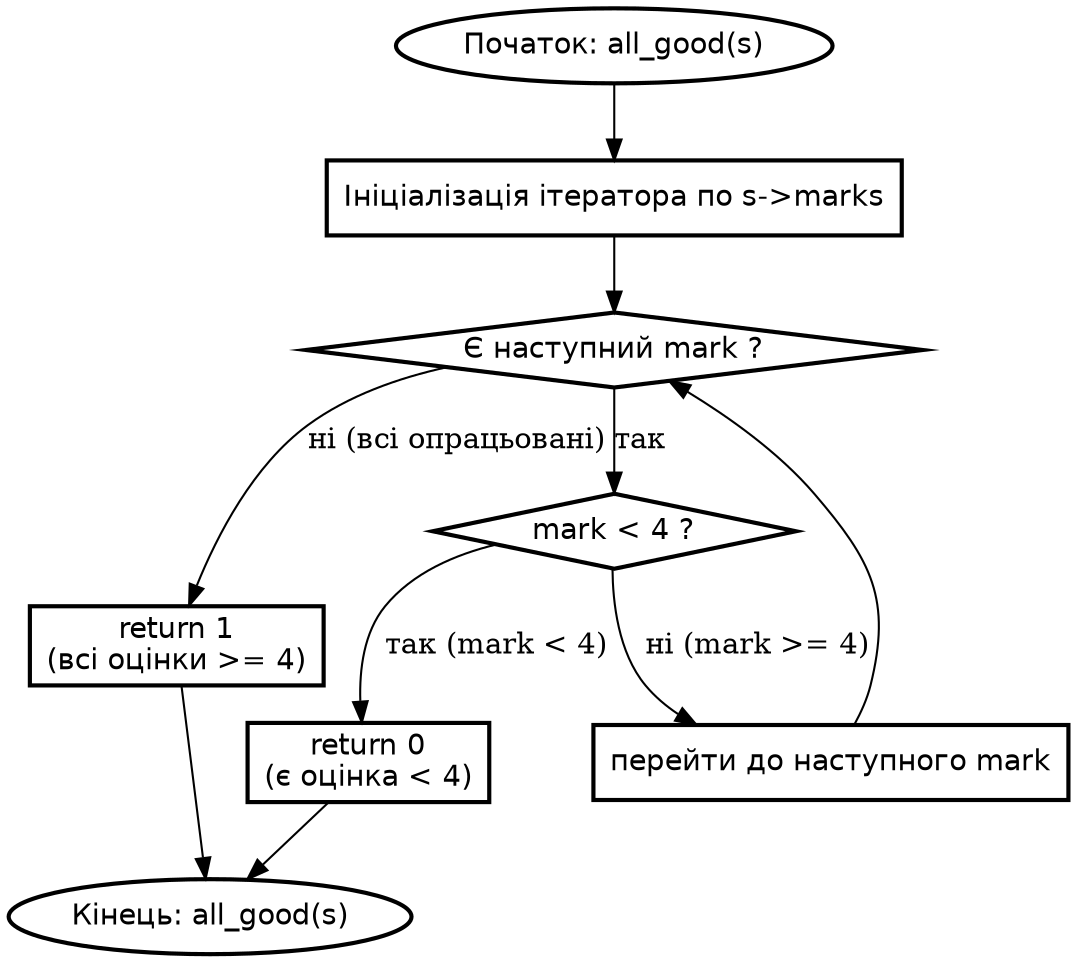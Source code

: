 // all_good.dot
digraph all_good_flow {
    rankdir=TB;
    node [fontname="DejaVu Sans", shape=box, style="solid,bold"];

    ag_start  [shape=oval, label="Початок: all_good(s)"];
    ag_init   [shape=rectangle, label="Ініціалізація ітератора по s->marks"];
    ag_check  [shape=diamond, label="Є наступний mark ?"];
    ag_comp   [shape=diamond, label="mark < 4 ?"];
    ag_ret0   [shape=rectangle, label="return 0\n(є оцінка < 4)"];
    ag_next   [shape=rectangle, label="перейти до наступного mark"];
    ag_ret1   [shape=rectangle, label="return 1\n(всі оцінки >= 4)"];
    ag_end    [shape=oval, label="Кінець: all_good(s)"];

    ag_start -> ag_init -> ag_check;
    ag_check -> ag_comp [label="так"];
    ag_check -> ag_ret1 [label="ні (всі опрацьовані)"];
    ag_comp  -> ag_ret0  [label="так (mark < 4)"];
    ag_comp  -> ag_next [label="ні (mark >= 4)"];
    ag_next  -> ag_check;
    ag_ret0  -> ag_end;
    ag_ret1  -> ag_end;
}
